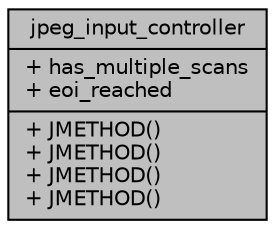digraph "jpeg_input_controller"
{
 // INTERACTIVE_SVG=YES
  edge [fontname="Helvetica",fontsize="10",labelfontname="Helvetica",labelfontsize="10"];
  node [fontname="Helvetica",fontsize="10",shape=record];
  Node1 [label="{jpeg_input_controller\n|+ has_multiple_scans\l+ eoi_reached\l|+ JMETHOD()\l+ JMETHOD()\l+ JMETHOD()\l+ JMETHOD()\l}",height=0.2,width=0.4,color="black", fillcolor="grey75", style="filled", fontcolor="black"];
}
